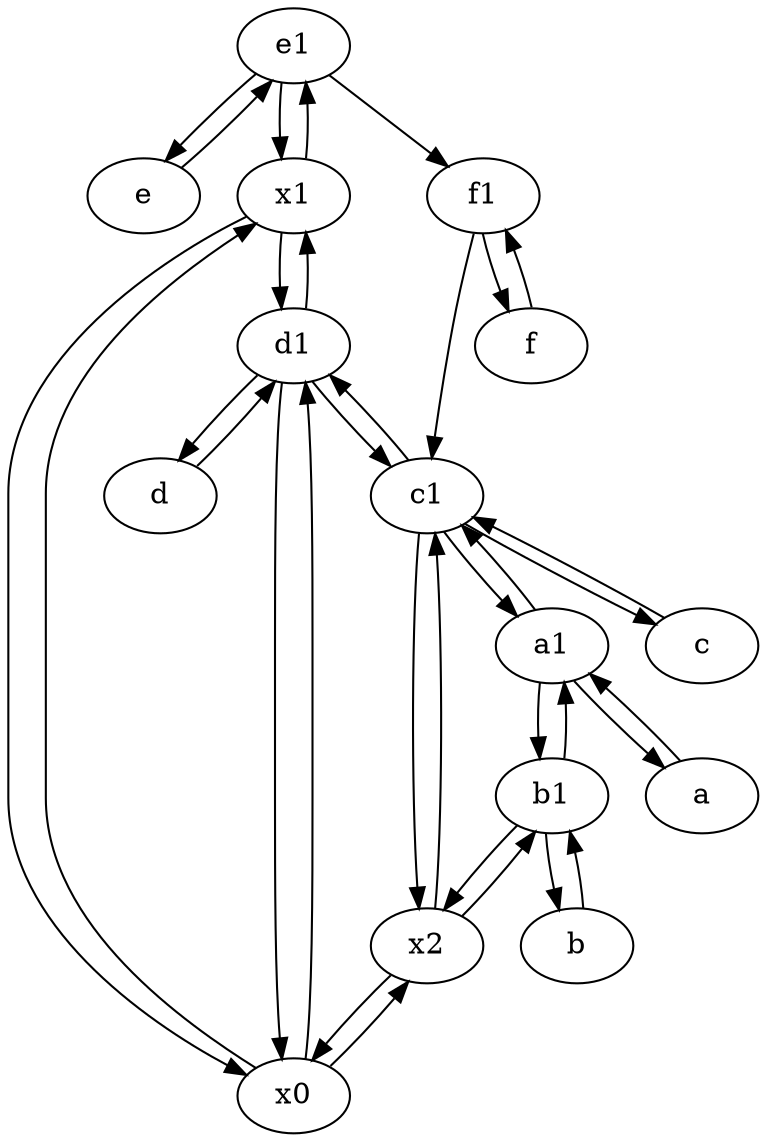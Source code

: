 digraph  {
	e1 [pos="25,45!"];
	c [pos="20,10!"];
	e [pos="30,50!"];
	c1 [pos="30,15!"];
	b [pos="50,20!"];
	a1 [pos="40,15!"];
	x2;
	x0;
	x1;
	d [pos="20,30!"];
	a [pos="40,10!"];
	f1;
	d1 [pos="25,30!"];
	f [pos="15,45!"];
	b1 [pos="45,20!"];
	a1 -> b1;
	x1 -> d1;
	a1 -> c1;
	e1 -> f1;
	x0 -> x2;
	a1 -> a;
	x0 -> d1;
	a -> a1;
	e1 -> x1;
	e1 -> e;
	d1 -> d;
	f1 -> c1;
	f1 -> f;
	d1 -> c1;
	c1 -> d1;
	x2 -> c1;
	c1 -> c;
	c1 -> a1;
	x0 -> x1;
	x1 -> x0;
	f -> f1;
	c1 -> x2;
	e -> e1;
	x2 -> x0;
	b1 -> x2;
	x2 -> b1;
	c -> c1;
	d1 -> x0;
	b -> b1;
	b1 -> a1;
	x1 -> e1;
	b1 -> b;
	d -> d1;
	d1 -> x1;

	}